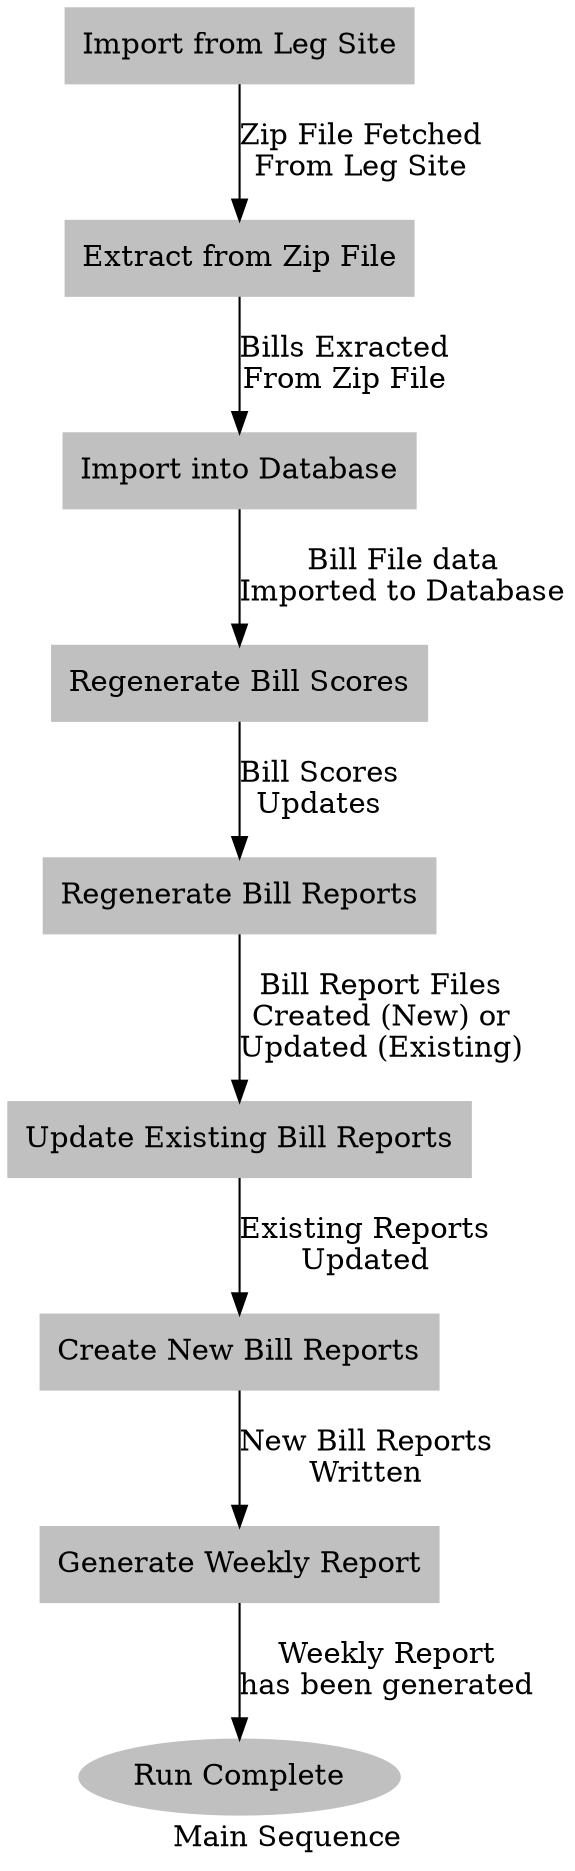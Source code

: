 #
digraph diagram
{
   label="Main Sequence"
#  rankdir = LR;
#  concentrate = true;
#  edge[samehead=h1, sametail=t1];
   edge[samehead=h1];

"Done"     [label="Run Complete",shape = ellipse,style = filled,color = gray]
"Import"   [label="Import into Database",shape = rectangle,style = filled,color = gray]
"LegSite"  [label="Import from Leg Site",shape = rectangle,style = filled,color = gray]
"New"      [label="Create New Bill Reports",shape = rectangle,style = filled,color = gray]
"Regen"    [label="Regenerate Bill Reports",shape = rectangle,style = filled,color = gray]
"Report"   [label="Generate Weekly Report",shape = rectangle,style = filled,color = gray]
"Scores"   [label="Regenerate Bill Scores",shape = rectangle,style = filled,color = gray]
"Update"   [label="Update Existing Bill Reports",shape = rectangle,style = filled,color = gray]
"ZipFile"  [label="Extract from Zip File",shape = rectangle,style = filled,color = gray]

"LegSite"  -> "ZipFile" [label="Zip File Fetched\nFrom Leg Site"]
"ZipFile"  -> "Import"  [label="Bills Exracted\nFrom Zip File"]
"Import"   -> "Scores"  [label="Bill File data\nImported to Database"]
"Scores"   -> "Regen"   [label="Bill Scores\nUpdates"]
"Regen"    -> "Update"  [label="Bill Report Files\nCreated (New) or\nUpdated (Existing)"]
"Update"   -> "New"     [label="Existing Reports\nUpdated"]
"New"      -> "Report"  [label="New Bill Reports\nWritten"]
"Report"   -> "Done"    [label="Weekly Report\nhas been generated"]
}
